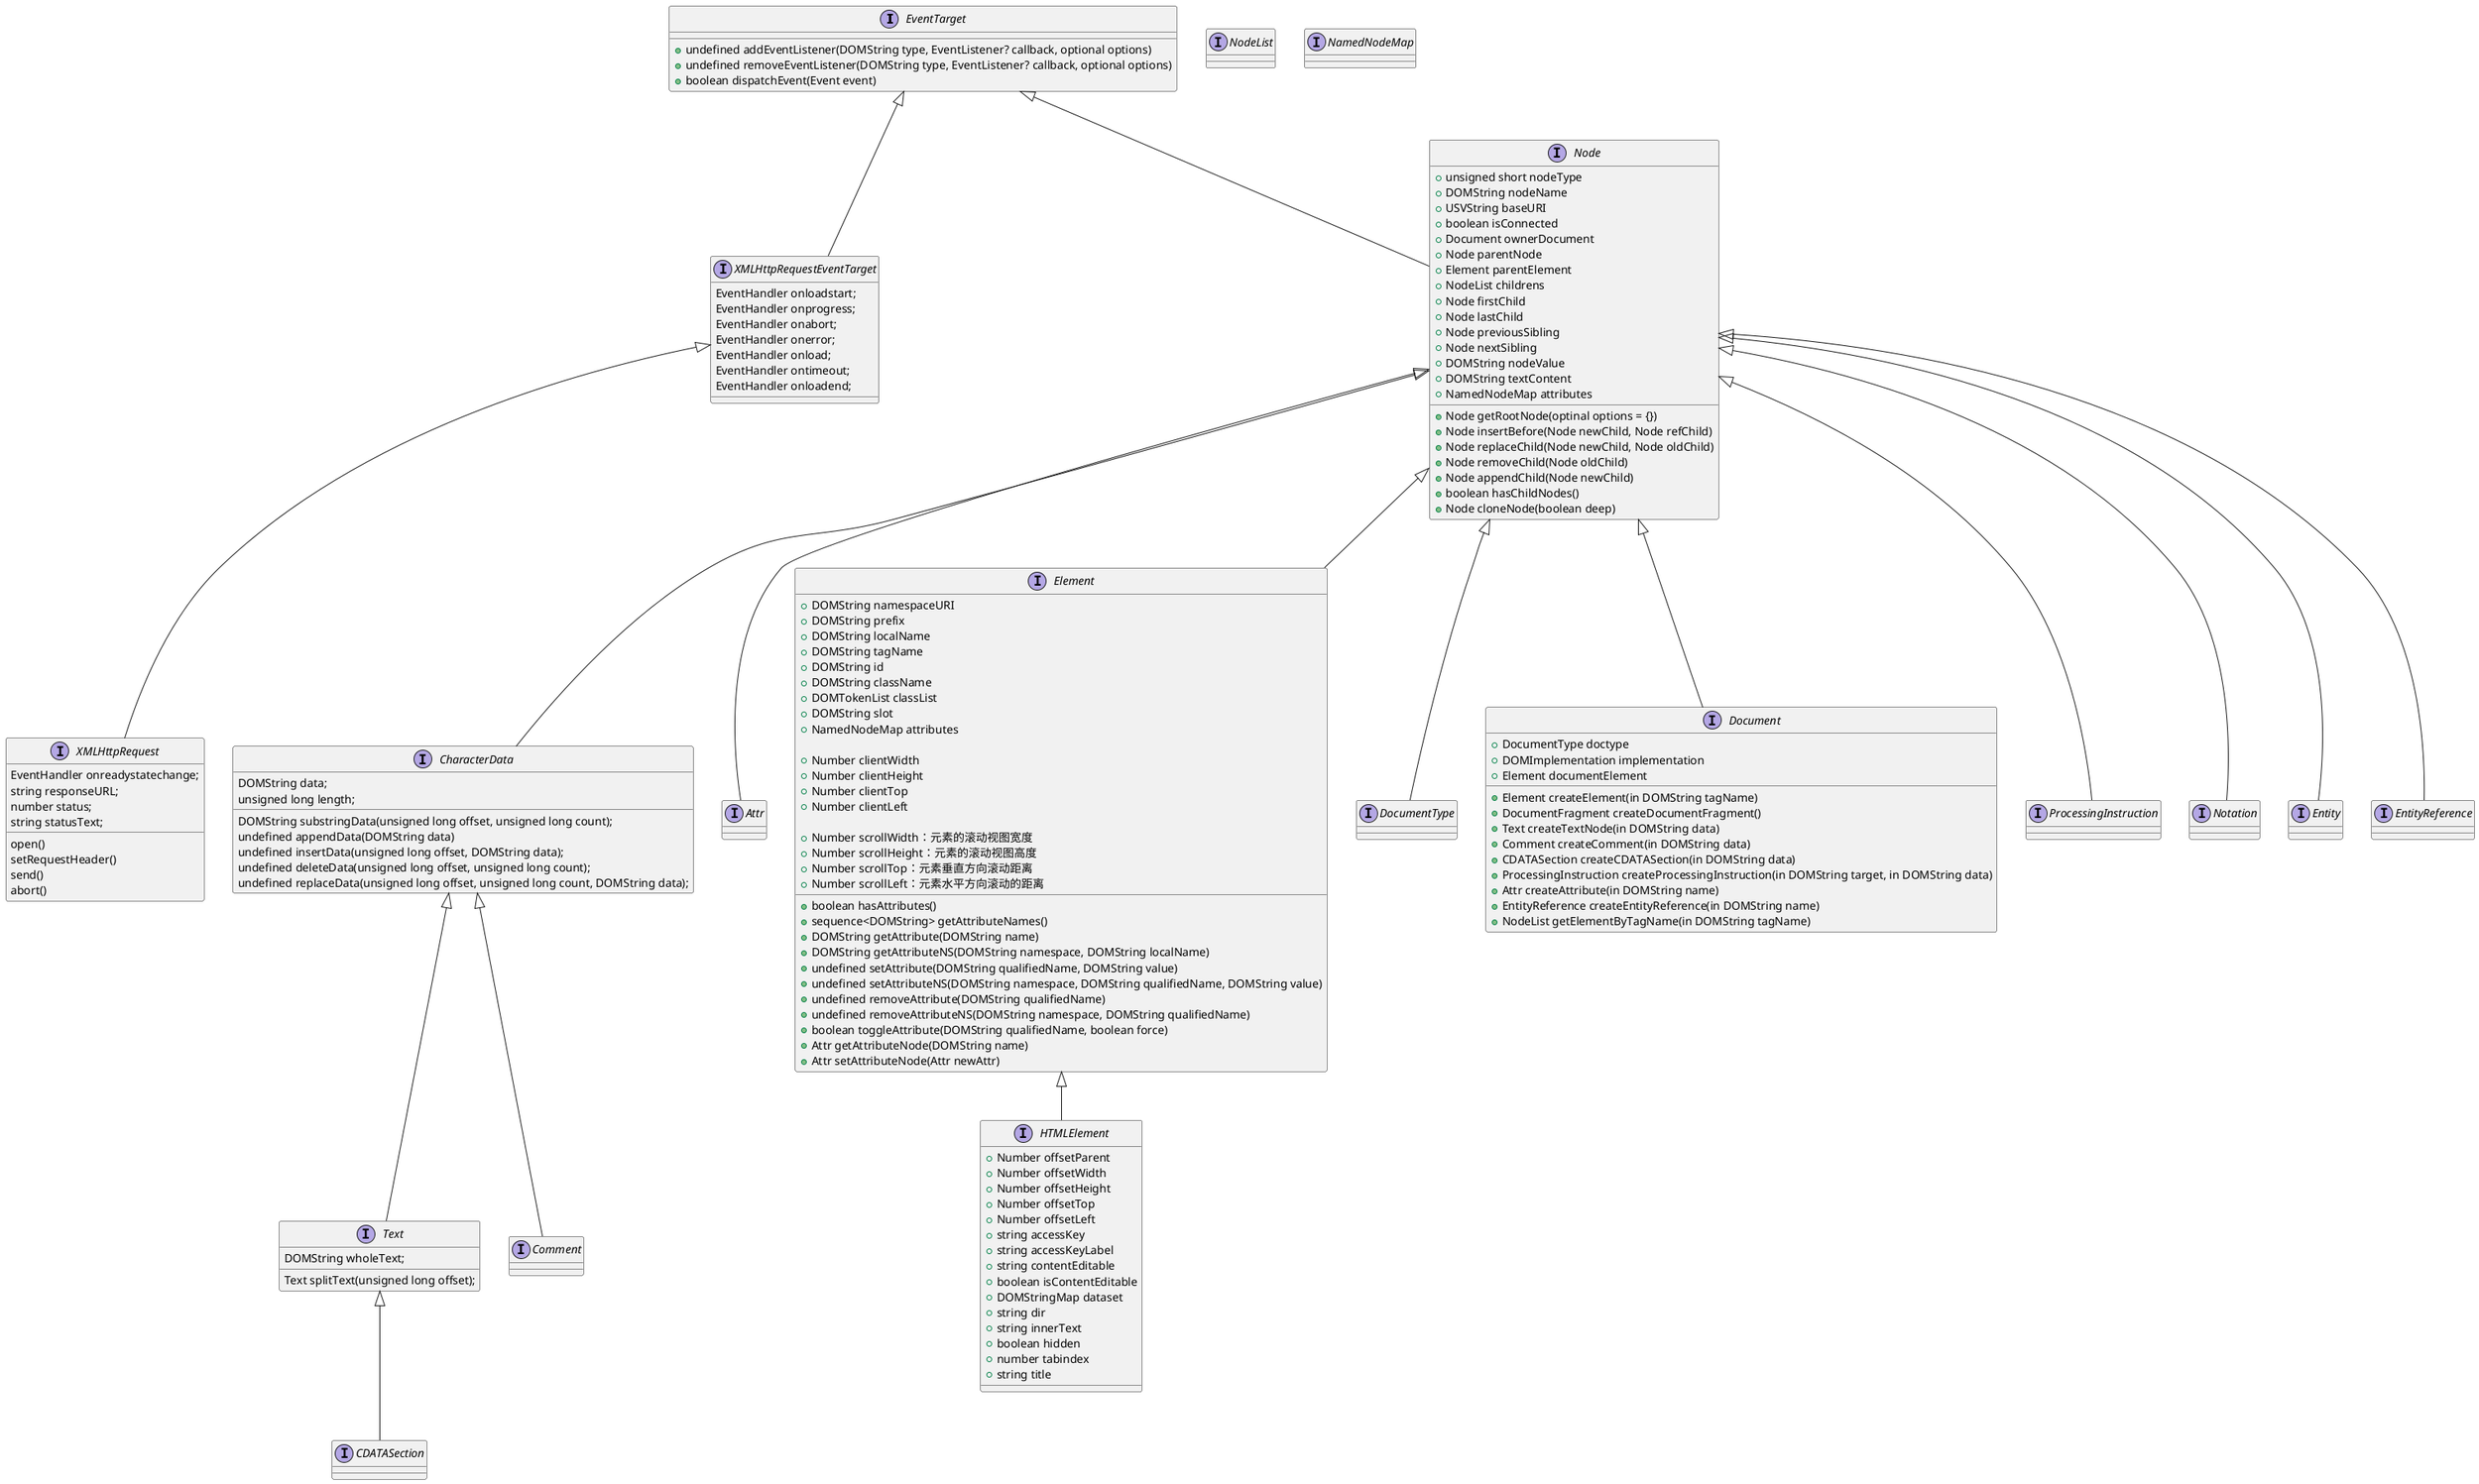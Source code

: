 @startuml DOM
    interface EventTarget {
        + undefined addEventListener(DOMString type, EventListener? callback, optional options)
        + undefined removeEventListener(DOMString type, EventListener? callback, optional options)
        + boolean dispatchEvent(Event event)
    }

    interface XMLHttpRequestEventTarget {
        EventHandler onloadstart;
        EventHandler onprogress;
        EventHandler onabort;
        EventHandler onerror;
        EventHandler onload;
        EventHandler ontimeout;
        EventHandler onloadend;
    }
    interface XMLHttpRequest {
        EventHandler onreadystatechange;
        open()
        setRequestHeader()
        send()
        abort()
        string responseURL;
        number status;
        string statusText;
    }

    interface NodeList {}
    interface NamedNodeMap {}
    interface Node {
        + unsigned short nodeType
        + DOMString nodeName
        + USVString baseURI
        + boolean isConnected
        + Document ownerDocument
        + Node parentNode
        + Element parentElement
        + NodeList childrens
        + Node firstChild
        + Node lastChild
        + Node previousSibling
        + Node nextSibling
        + DOMString nodeValue
        + DOMString textContent
        + NamedNodeMap attributes
        + Node getRootNode(optinal options = {})
        + Node insertBefore(Node newChild, Node refChild)
        + Node replaceChild(Node newChild, Node oldChild)
        + Node removeChild(Node oldChild)
        + Node appendChild(Node newChild)
        + boolean hasChildNodes()
        + Node cloneNode(boolean deep)
    }
    interface CharacterData {
        DOMString data;
        unsigned long length;
        DOMString substringData(unsigned long offset, unsigned long count);
        undefined appendData(DOMString data)
        undefined insertData(unsigned long offset, DOMString data);
        undefined deleteData(unsigned long offset, unsigned long count);
        undefined replaceData(unsigned long offset, unsigned long count, DOMString data);
    }
    interface Attr {}
    interface Element {
        + DOMString namespaceURI
        + DOMString prefix
        + DOMString localName
        + DOMString tagName
        + DOMString id
        + DOMString className
        + DOMTokenList classList
        + DOMString slot
        + NamedNodeMap attributes

        + Number clientWidth
        + Number clientHeight
        + Number clientTop
        + Number clientLeft

        + Number scrollWidth：元素的滚动视图宽度
        + Number scrollHeight：元素的滚动视图高度
        + Number scrollTop：元素垂直方向滚动距离
        + Number scrollLeft：元素水平方向滚动的距离

        + boolean hasAttributes()
        + sequence<DOMString> getAttributeNames()
        + DOMString getAttribute(DOMString name)
        + DOMString getAttributeNS(DOMString namespace, DOMString localName)
        + undefined setAttribute(DOMString qualifiedName, DOMString value)
        + undefined setAttributeNS(DOMString namespace, DOMString qualifiedName, DOMString value)
        + undefined removeAttribute(DOMString qualifiedName)
        + undefined removeAttributeNS(DOMString namespace, DOMString qualifiedName)
        + boolean toggleAttribute(DOMString qualifiedName, boolean force)
        + Attr getAttributeNode(DOMString name)
        + Attr setAttributeNode(Attr newAttr)
    }
    interface DocumentType {}
    interface Document {
        + DocumentType doctype
        + DOMImplementation implementation
        + Element documentElement
        + Element createElement(in DOMString tagName)
        + DocumentFragment createDocumentFragment()
        + Text createTextNode(in DOMString data)
        + Comment createComment(in DOMString data)
        + CDATASection createCDATASection(in DOMString data)
        + ProcessingInstruction createProcessingInstruction(in DOMString target, in DOMString data)
        + Attr createAttribute(in DOMString name)
        + EntityReference createEntityReference(in DOMString name)
        + NodeList getElementByTagName(in DOMString tagName)
    }
    interface ProcessingInstruction {}
    interface Notation {}
    interface Entity {}
    interface EntityReference {}

    interface Text {
        Text splitText(unsigned long offset);
        DOMString wholeText;
    }
    interface Comment {}

    interface CDATASection {}

' https://developer.mozilla.org/en-US/docs/Web/API/HTMLElement
    interface HTMLElement {
        + Number offsetParent
        + Number offsetWidth
        + Number offsetHeight
        + Number offsetTop
        + Number offsetLeft
        + string accessKey
        + string accessKeyLabel
        + string contentEditable
        + boolean isContentEditable
        + DOMStringMap dataset
        + string dir
        + string innerText
        + boolean hidden
        + number tabindex
        + string title
    }

    EventTarget <|-- XMLHttpRequestEventTarget
    XMLHttpRequestEventTarget <|-- XMLHttpRequest
    EventTarget <|-- Node
    Node <|-- CharacterData
    Node <|-- Attr
    Node <|-- Element
    Node <|-- DocumentType
    Node <|-- Document
    Node <|-- ProcessingInstruction
    Node <|-- Notation
    Node <|-- Entity
    Node <|-- EntityReference
    Element <|-- HTMLElement
    CharacterData <|-- Text
    CharacterData <|-- Comment
    Text <|-- CDATASection



@enduml